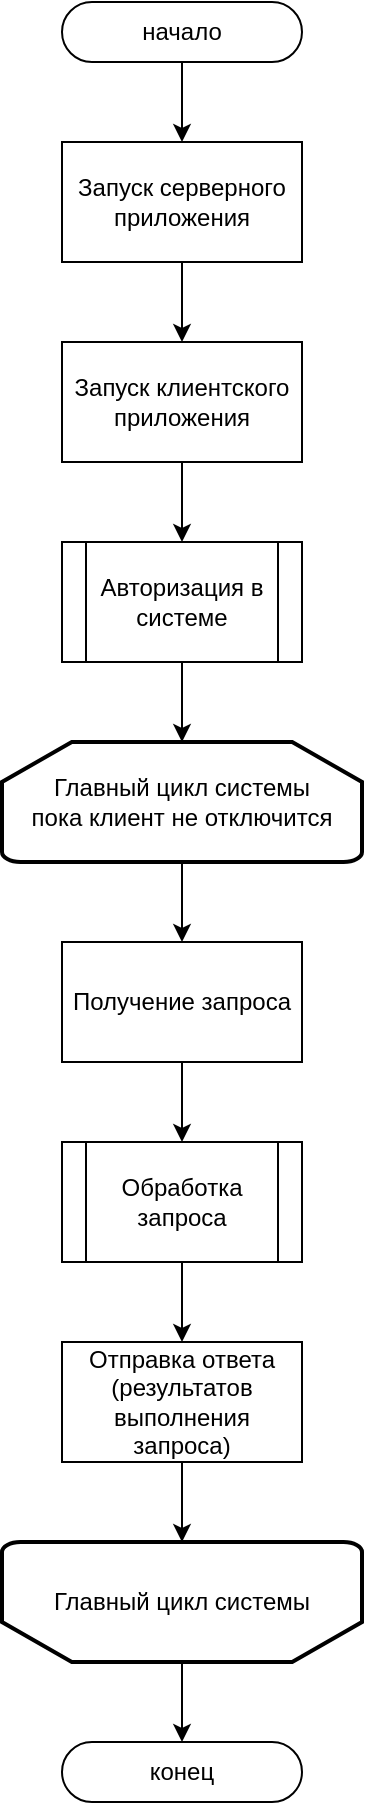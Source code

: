 <mxfile version="27.0.9" pages="3">
  <diagram name="1" id="6I5VTatfKLzJEhaPu0ef">
    <mxGraphModel dx="758" dy="1172" grid="1" gridSize="10" guides="1" tooltips="1" connect="1" arrows="1" fold="1" page="1" pageScale="1" pageWidth="850" pageHeight="1100" math="0" shadow="0">
      <root>
        <mxCell id="0" />
        <mxCell id="1" parent="0" />
        <mxCell id="orGmKh004Mk4oMPVxaNo-13" value="" style="edgeStyle=orthogonalEdgeStyle;rounded=0;orthogonalLoop=1;jettySize=auto;html=1;" parent="1" source="orGmKh004Mk4oMPVxaNo-1" target="orGmKh004Mk4oMPVxaNo-2" edge="1">
          <mxGeometry relative="1" as="geometry" />
        </mxCell>
        <mxCell id="orGmKh004Mk4oMPVxaNo-1" value="начало" style="rounded=1;whiteSpace=wrap;html=1;arcSize=50;" parent="1" vertex="1">
          <mxGeometry x="360" y="50" width="120" height="30" as="geometry" />
        </mxCell>
        <mxCell id="orGmKh004Mk4oMPVxaNo-14" value="" style="edgeStyle=orthogonalEdgeStyle;rounded=0;orthogonalLoop=1;jettySize=auto;html=1;" parent="1" source="orGmKh004Mk4oMPVxaNo-2" target="orGmKh004Mk4oMPVxaNo-3" edge="1">
          <mxGeometry relative="1" as="geometry" />
        </mxCell>
        <mxCell id="orGmKh004Mk4oMPVxaNo-2" value="Запуск серверного приложения" style="rounded=0;whiteSpace=wrap;html=1;" parent="1" vertex="1">
          <mxGeometry x="360" y="120" width="120" height="60" as="geometry" />
        </mxCell>
        <mxCell id="orGmKh004Mk4oMPVxaNo-15" value="" style="edgeStyle=orthogonalEdgeStyle;rounded=0;orthogonalLoop=1;jettySize=auto;html=1;" parent="1" source="orGmKh004Mk4oMPVxaNo-3" target="orGmKh004Mk4oMPVxaNo-5" edge="1">
          <mxGeometry relative="1" as="geometry" />
        </mxCell>
        <mxCell id="orGmKh004Mk4oMPVxaNo-3" value="Запуск клиентского приложения" style="rounded=0;whiteSpace=wrap;html=1;" parent="1" vertex="1">
          <mxGeometry x="360" y="220" width="120" height="60" as="geometry" />
        </mxCell>
        <mxCell id="orGmKh004Mk4oMPVxaNo-16" value="" style="edgeStyle=orthogonalEdgeStyle;rounded=0;orthogonalLoop=1;jettySize=auto;html=1;" parent="1" source="orGmKh004Mk4oMPVxaNo-5" target="orGmKh004Mk4oMPVxaNo-6" edge="1">
          <mxGeometry relative="1" as="geometry" />
        </mxCell>
        <mxCell id="orGmKh004Mk4oMPVxaNo-5" value="Авторизация в системе" style="shape=process;whiteSpace=wrap;html=1;backgroundOutline=1;" parent="1" vertex="1">
          <mxGeometry x="360" y="320" width="120" height="60" as="geometry" />
        </mxCell>
        <mxCell id="orGmKh004Mk4oMPVxaNo-17" value="" style="edgeStyle=orthogonalEdgeStyle;rounded=0;orthogonalLoop=1;jettySize=auto;html=1;" parent="1" source="orGmKh004Mk4oMPVxaNo-6" target="orGmKh004Mk4oMPVxaNo-7" edge="1">
          <mxGeometry relative="1" as="geometry" />
        </mxCell>
        <mxCell id="orGmKh004Mk4oMPVxaNo-6" value="Главный цикл системы&lt;div&gt;пока клиент не отключится&lt;/div&gt;" style="strokeWidth=2;html=1;shape=mxgraph.flowchart.loop_limit;whiteSpace=wrap;" parent="1" vertex="1">
          <mxGeometry x="330" y="420" width="180" height="60" as="geometry" />
        </mxCell>
        <mxCell id="orGmKh004Mk4oMPVxaNo-18" value="" style="edgeStyle=orthogonalEdgeStyle;rounded=0;orthogonalLoop=1;jettySize=auto;html=1;" parent="1" source="orGmKh004Mk4oMPVxaNo-7" target="orGmKh004Mk4oMPVxaNo-8" edge="1">
          <mxGeometry relative="1" as="geometry" />
        </mxCell>
        <mxCell id="orGmKh004Mk4oMPVxaNo-7" value="Получение запроса" style="rounded=0;whiteSpace=wrap;html=1;" parent="1" vertex="1">
          <mxGeometry x="360" y="520" width="120" height="60" as="geometry" />
        </mxCell>
        <mxCell id="orGmKh004Mk4oMPVxaNo-19" value="" style="edgeStyle=orthogonalEdgeStyle;rounded=0;orthogonalLoop=1;jettySize=auto;html=1;" parent="1" source="orGmKh004Mk4oMPVxaNo-8" target="orGmKh004Mk4oMPVxaNo-9" edge="1">
          <mxGeometry relative="1" as="geometry" />
        </mxCell>
        <mxCell id="orGmKh004Mk4oMPVxaNo-8" value="Обработка запроса" style="shape=process;whiteSpace=wrap;html=1;backgroundOutline=1;" parent="1" vertex="1">
          <mxGeometry x="360" y="620" width="120" height="60" as="geometry" />
        </mxCell>
        <mxCell id="orGmKh004Mk4oMPVxaNo-20" value="" style="edgeStyle=orthogonalEdgeStyle;rounded=0;orthogonalLoop=1;jettySize=auto;html=1;" parent="1" source="orGmKh004Mk4oMPVxaNo-9" target="orGmKh004Mk4oMPVxaNo-11" edge="1">
          <mxGeometry relative="1" as="geometry" />
        </mxCell>
        <mxCell id="orGmKh004Mk4oMPVxaNo-9" value="Отправка ответа (результатов выполнения запроса)" style="rounded=0;whiteSpace=wrap;html=1;" parent="1" vertex="1">
          <mxGeometry x="360" y="720" width="120" height="60" as="geometry" />
        </mxCell>
        <mxCell id="orGmKh004Mk4oMPVxaNo-10" value="" style="strokeWidth=2;html=1;shape=mxgraph.flowchart.loop_limit;whiteSpace=wrap;rotation=-180;verticalAlign=middle;" parent="1" vertex="1">
          <mxGeometry x="330" y="820" width="180" height="60" as="geometry" />
        </mxCell>
        <mxCell id="orGmKh004Mk4oMPVxaNo-21" value="" style="edgeStyle=orthogonalEdgeStyle;rounded=0;orthogonalLoop=1;jettySize=auto;html=1;" parent="1" source="orGmKh004Mk4oMPVxaNo-11" target="orGmKh004Mk4oMPVxaNo-12" edge="1">
          <mxGeometry relative="1" as="geometry" />
        </mxCell>
        <mxCell id="orGmKh004Mk4oMPVxaNo-11" value="Главный цикл системы" style="text;html=1;align=center;verticalAlign=middle;whiteSpace=wrap;rounded=0;" parent="1" vertex="1">
          <mxGeometry x="330" y="820" width="180" height="60" as="geometry" />
        </mxCell>
        <mxCell id="orGmKh004Mk4oMPVxaNo-12" value="конец" style="rounded=1;whiteSpace=wrap;html=1;arcSize=50;" parent="1" vertex="1">
          <mxGeometry x="360" y="920" width="120" height="30" as="geometry" />
        </mxCell>
      </root>
    </mxGraphModel>
  </diagram>
  <diagram name="2" id="_Zq8dwYKqj6cQqcZEp-H">
    <mxGraphModel dx="155" dy="239" grid="1" gridSize="10" guides="1" tooltips="1" connect="1" arrows="1" fold="1" page="1" pageScale="1" pageWidth="850" pageHeight="1100" math="0" shadow="0">
      <root>
        <mxCell id="kQYdIMcMyQ_vbMigzs6L-0" />
        <mxCell id="kQYdIMcMyQ_vbMigzs6L-1" parent="kQYdIMcMyQ_vbMigzs6L-0" />
        <mxCell id="Ai3vFfSPBegDpQi5J3tm-2" value="" style="edgeStyle=orthogonalEdgeStyle;rounded=0;orthogonalLoop=1;jettySize=auto;html=1;" parent="kQYdIMcMyQ_vbMigzs6L-1" source="kQYdIMcMyQ_vbMigzs6L-3" target="strbagAaxYW8DT9C4-lS-0" edge="1">
          <mxGeometry relative="1" as="geometry" />
        </mxCell>
        <mxCell id="kQYdIMcMyQ_vbMigzs6L-3" value="начало" style="rounded=1;whiteSpace=wrap;html=1;arcSize=50;" parent="kQYdIMcMyQ_vbMigzs6L-1" vertex="1">
          <mxGeometry x="360" y="50" width="120" height="30" as="geometry" />
        </mxCell>
        <mxCell id="Ai3vFfSPBegDpQi5J3tm-3" value="" style="edgeStyle=orthogonalEdgeStyle;rounded=0;orthogonalLoop=1;jettySize=auto;html=1;" parent="kQYdIMcMyQ_vbMigzs6L-1" source="strbagAaxYW8DT9C4-lS-0" target="-I8K64xeSMJFy18jfIRq-0" edge="1">
          <mxGeometry relative="1" as="geometry" />
        </mxCell>
        <mxCell id="strbagAaxYW8DT9C4-lS-0" value="Ввод имени пользователя и пароля" style="shape=parallelogram;perimeter=parallelogramPerimeter;whiteSpace=wrap;html=1;fixedSize=1;" parent="kQYdIMcMyQ_vbMigzs6L-1" vertex="1">
          <mxGeometry x="360" y="120" width="120" height="60" as="geometry" />
        </mxCell>
        <mxCell id="Ai3vFfSPBegDpQi5J3tm-4" value="" style="edgeStyle=orthogonalEdgeStyle;rounded=0;orthogonalLoop=1;jettySize=auto;html=1;" parent="kQYdIMcMyQ_vbMigzs6L-1" source="-I8K64xeSMJFy18jfIRq-0" target="-I8K64xeSMJFy18jfIRq-1" edge="1">
          <mxGeometry relative="1" as="geometry" />
        </mxCell>
        <mxCell id="-I8K64xeSMJFy18jfIRq-0" value="Отправка запроса на авторизацию" style="rounded=0;whiteSpace=wrap;html=1;" parent="kQYdIMcMyQ_vbMigzs6L-1" vertex="1">
          <mxGeometry x="360" y="220" width="120" height="60" as="geometry" />
        </mxCell>
        <mxCell id="Ai3vFfSPBegDpQi5J3tm-5" value="" style="edgeStyle=orthogonalEdgeStyle;rounded=0;orthogonalLoop=1;jettySize=auto;html=1;" parent="kQYdIMcMyQ_vbMigzs6L-1" source="-I8K64xeSMJFy18jfIRq-1" target="Ai3vFfSPBegDpQi5J3tm-0" edge="1">
          <mxGeometry relative="1" as="geometry" />
        </mxCell>
        <mxCell id="-I8K64xeSMJFy18jfIRq-1" value="Подключение к БД" style="rounded=0;whiteSpace=wrap;html=1;" parent="kQYdIMcMyQ_vbMigzs6L-1" vertex="1">
          <mxGeometry x="360" y="320" width="120" height="60" as="geometry" />
        </mxCell>
        <mxCell id="Ai3vFfSPBegDpQi5J3tm-6" value="" style="edgeStyle=orthogonalEdgeStyle;rounded=0;orthogonalLoop=1;jettySize=auto;html=1;" parent="kQYdIMcMyQ_vbMigzs6L-1" source="Ai3vFfSPBegDpQi5J3tm-0" target="Ai3vFfSPBegDpQi5J3tm-1" edge="1">
          <mxGeometry relative="1" as="geometry" />
        </mxCell>
        <mxCell id="Ai3vFfSPBegDpQi5J3tm-0" value="Отправить запрос на проверку существования пользователя" style="rounded=0;whiteSpace=wrap;html=1;" parent="kQYdIMcMyQ_vbMigzs6L-1" vertex="1">
          <mxGeometry x="360" y="420" width="120" height="60" as="geometry" />
        </mxCell>
        <mxCell id="Ai3vFfSPBegDpQi5J3tm-9" style="edgeStyle=orthogonalEdgeStyle;rounded=0;orthogonalLoop=1;jettySize=auto;html=1;entryX=0.5;entryY=0;entryDx=0;entryDy=0;" parent="kQYdIMcMyQ_vbMigzs6L-1" source="Ai3vFfSPBegDpQi5J3tm-1" target="Ai3vFfSPBegDpQi5J3tm-7" edge="1">
          <mxGeometry relative="1" as="geometry" />
        </mxCell>
        <mxCell id="Ai3vFfSPBegDpQi5J3tm-51" value="Нет" style="edgeLabel;html=1;align=center;verticalAlign=middle;resizable=0;points=[];" parent="Ai3vFfSPBegDpQi5J3tm-9" vertex="1" connectable="0">
          <mxGeometry x="-0.459" y="2" relative="1" as="geometry">
            <mxPoint y="-22" as="offset" />
          </mxGeometry>
        </mxCell>
        <mxCell id="Ai3vFfSPBegDpQi5J3tm-12" style="edgeStyle=orthogonalEdgeStyle;rounded=0;orthogonalLoop=1;jettySize=auto;html=1;entryX=0.5;entryY=0;entryDx=0;entryDy=0;" parent="kQYdIMcMyQ_vbMigzs6L-1" source="Ai3vFfSPBegDpQi5J3tm-1" target="Ai3vFfSPBegDpQi5J3tm-11" edge="1">
          <mxGeometry relative="1" as="geometry" />
        </mxCell>
        <mxCell id="Ai3vFfSPBegDpQi5J3tm-50" value="Да" style="edgeLabel;html=1;align=center;verticalAlign=middle;resizable=0;points=[];" parent="Ai3vFfSPBegDpQi5J3tm-12" vertex="1" connectable="0">
          <mxGeometry x="-0.436" y="3" relative="1" as="geometry">
            <mxPoint x="-73" y="-17" as="offset" />
          </mxGeometry>
        </mxCell>
        <mxCell id="Ai3vFfSPBegDpQi5J3tm-1" value="Пользователь существует?" style="rhombus;whiteSpace=wrap;html=1;" parent="kQYdIMcMyQ_vbMigzs6L-1" vertex="1">
          <mxGeometry x="350" y="520" width="140" height="80" as="geometry" />
        </mxCell>
        <mxCell id="Ai3vFfSPBegDpQi5J3tm-10" value="" style="edgeStyle=orthogonalEdgeStyle;rounded=0;orthogonalLoop=1;jettySize=auto;html=1;" parent="kQYdIMcMyQ_vbMigzs6L-1" source="Ai3vFfSPBegDpQi5J3tm-7" target="Ai3vFfSPBegDpQi5J3tm-8" edge="1">
          <mxGeometry relative="1" as="geometry" />
        </mxCell>
        <mxCell id="Ai3vFfSPBegDpQi5J3tm-7" value="Отправить отказ в авторизации" style="rounded=0;whiteSpace=wrap;html=1;" parent="kQYdIMcMyQ_vbMigzs6L-1" vertex="1">
          <mxGeometry x="200" y="640" width="120" height="60" as="geometry" />
        </mxCell>
        <mxCell id="Ai3vFfSPBegDpQi5J3tm-49" style="edgeStyle=orthogonalEdgeStyle;rounded=0;orthogonalLoop=1;jettySize=auto;html=1;entryX=0.5;entryY=0;entryDx=0;entryDy=0;endArrow=classic;startFill=0;endFill=1;" parent="kQYdIMcMyQ_vbMigzs6L-1" source="Ai3vFfSPBegDpQi5J3tm-8" target="Ai3vFfSPBegDpQi5J3tm-46" edge="1">
          <mxGeometry relative="1" as="geometry">
            <Array as="points">
              <mxPoint x="260" y="1410" />
              <mxPoint x="420" y="1410" />
            </Array>
          </mxGeometry>
        </mxCell>
        <mxCell id="Ai3vFfSPBegDpQi5J3tm-8" value="Отобразить уведомление об ошибке пользователю" style="rounded=0;whiteSpace=wrap;html=1;" parent="kQYdIMcMyQ_vbMigzs6L-1" vertex="1">
          <mxGeometry x="200" y="740" width="120" height="60" as="geometry" />
        </mxCell>
        <mxCell id="Ai3vFfSPBegDpQi5J3tm-14" style="edgeStyle=orthogonalEdgeStyle;rounded=0;orthogonalLoop=1;jettySize=auto;html=1;entryX=0.5;entryY=0;entryDx=0;entryDy=0;" parent="kQYdIMcMyQ_vbMigzs6L-1" source="Ai3vFfSPBegDpQi5J3tm-11" target="Ai3vFfSPBegDpQi5J3tm-13" edge="1">
          <mxGeometry relative="1" as="geometry" />
        </mxCell>
        <mxCell id="Ai3vFfSPBegDpQi5J3tm-11" value="Проверить роль пользователя" style="rounded=0;whiteSpace=wrap;html=1;" parent="kQYdIMcMyQ_vbMigzs6L-1" vertex="1">
          <mxGeometry x="680" y="640" width="120" height="60" as="geometry" />
        </mxCell>
        <mxCell id="Ai3vFfSPBegDpQi5J3tm-18" style="edgeStyle=orthogonalEdgeStyle;rounded=0;orthogonalLoop=1;jettySize=auto;html=1;endArrow=classic;startFill=0;entryX=0.5;entryY=0;entryDx=0;entryDy=0;endFill=1;" parent="kQYdIMcMyQ_vbMigzs6L-1" source="Ai3vFfSPBegDpQi5J3tm-13" edge="1" target="Ai3vFfSPBegDpQi5J3tm-31">
          <mxGeometry relative="1" as="geometry">
            <mxPoint x="580" y="880" as="targetPoint" />
            <Array as="points" />
          </mxGeometry>
        </mxCell>
        <mxCell id="Ni9wewpeEunZe29BuUnZ-6" value="Waiting" style="edgeLabel;html=1;align=center;verticalAlign=middle;resizable=0;points=[];" vertex="1" connectable="0" parent="Ai3vFfSPBegDpQi5J3tm-18">
          <mxGeometry x="0.286" y="2" relative="1" as="geometry">
            <mxPoint x="-32" y="9" as="offset" />
          </mxGeometry>
        </mxCell>
        <mxCell id="Ai3vFfSPBegDpQi5J3tm-13" value="Роль пользователя" style="rhombus;whiteSpace=wrap;html=1;" parent="kQYdIMcMyQ_vbMigzs6L-1" vertex="1">
          <mxGeometry x="665" y="740" width="150" height="100" as="geometry" />
        </mxCell>
        <mxCell id="Ai3vFfSPBegDpQi5J3tm-15" value="" style="edgeStyle=orthogonalEdgeStyle;rounded=0;orthogonalLoop=1;jettySize=auto;html=1;" parent="kQYdIMcMyQ_vbMigzs6L-1" source="Ai3vFfSPBegDpQi5J3tm-16" target="Ai3vFfSPBegDpQi5J3tm-17" edge="1">
          <mxGeometry relative="1" as="geometry" />
        </mxCell>
        <mxCell id="Ni9wewpeEunZe29BuUnZ-2" style="edgeStyle=orthogonalEdgeStyle;rounded=0;orthogonalLoop=1;jettySize=auto;html=1;startArrow=classic;startFill=1;endArrow=none;" edge="1" parent="kQYdIMcMyQ_vbMigzs6L-1" source="Ai3vFfSPBegDpQi5J3tm-16">
          <mxGeometry relative="1" as="geometry">
            <mxPoint x="420" y="880" as="targetPoint" />
          </mxGeometry>
        </mxCell>
        <mxCell id="Ni9wewpeEunZe29BuUnZ-4" value="User" style="edgeLabel;html=1;align=center;verticalAlign=middle;resizable=0;points=[];" vertex="1" connectable="0" parent="Ni9wewpeEunZe29BuUnZ-2">
          <mxGeometry x="0.181" relative="1" as="geometry">
            <mxPoint x="-20" as="offset" />
          </mxGeometry>
        </mxCell>
        <mxCell id="Ai3vFfSPBegDpQi5J3tm-16" value="Отправить разрешение в авторизации" style="rounded=0;whiteSpace=wrap;html=1;" parent="kQYdIMcMyQ_vbMigzs6L-1" vertex="1">
          <mxGeometry x="360" y="920" width="120" height="60" as="geometry" />
        </mxCell>
        <mxCell id="Ni9wewpeEunZe29BuUnZ-3" value="" style="edgeStyle=orthogonalEdgeStyle;rounded=0;orthogonalLoop=1;jettySize=auto;html=1;" edge="1" parent="kQYdIMcMyQ_vbMigzs6L-1" source="Ai3vFfSPBegDpQi5J3tm-17" target="Ai3vFfSPBegDpQi5J3tm-23">
          <mxGeometry relative="1" as="geometry" />
        </mxCell>
        <mxCell id="Ai3vFfSPBegDpQi5J3tm-17" value="Отобразить уведомление об успешной авторизации пользователю" style="rounded=0;whiteSpace=wrap;html=1;" parent="kQYdIMcMyQ_vbMigzs6L-1" vertex="1">
          <mxGeometry x="350" y="1020" width="140" height="70" as="geometry" />
        </mxCell>
        <mxCell id="Ni9wewpeEunZe29BuUnZ-17" style="edgeStyle=orthogonalEdgeStyle;rounded=0;orthogonalLoop=1;jettySize=auto;html=1;endArrow=none;startFill=0;" edge="1" parent="kQYdIMcMyQ_vbMigzs6L-1" source="Ai3vFfSPBegDpQi5J3tm-23">
          <mxGeometry relative="1" as="geometry">
            <mxPoint x="740" y="1320" as="targetPoint" />
            <Array as="points">
              <mxPoint x="420" y="1320" />
            </Array>
          </mxGeometry>
        </mxCell>
        <mxCell id="Ai3vFfSPBegDpQi5J3tm-23" value="Перейти на экран меню пользователя" style="rounded=0;whiteSpace=wrap;html=1;" parent="kQYdIMcMyQ_vbMigzs6L-1" vertex="1">
          <mxGeometry x="350" y="1130" width="140" height="70" as="geometry" />
        </mxCell>
        <mxCell id="Ai3vFfSPBegDpQi5J3tm-24" value="" style="edgeStyle=orthogonalEdgeStyle;rounded=0;orthogonalLoop=1;jettySize=auto;html=1;" parent="kQYdIMcMyQ_vbMigzs6L-1" source="Ai3vFfSPBegDpQi5J3tm-25" target="Ai3vFfSPBegDpQi5J3tm-26" edge="1">
          <mxGeometry relative="1" as="geometry" />
        </mxCell>
        <mxCell id="Ni9wewpeEunZe29BuUnZ-10" style="edgeStyle=orthogonalEdgeStyle;rounded=0;orthogonalLoop=1;jettySize=auto;html=1;endArrow=none;startFill=1;startArrow=classic;" edge="1" parent="kQYdIMcMyQ_vbMigzs6L-1" source="Ai3vFfSPBegDpQi5J3tm-25">
          <mxGeometry relative="1" as="geometry">
            <mxPoint x="580" y="880" as="targetPoint" />
          </mxGeometry>
        </mxCell>
        <mxCell id="Ni9wewpeEunZe29BuUnZ-11" value="Admin" style="edgeLabel;html=1;align=center;verticalAlign=middle;resizable=0;points=[];" vertex="1" connectable="0" parent="Ni9wewpeEunZe29BuUnZ-10">
          <mxGeometry x="0.163" y="1" relative="1" as="geometry">
            <mxPoint x="-19" as="offset" />
          </mxGeometry>
        </mxCell>
        <mxCell id="Ai3vFfSPBegDpQi5J3tm-25" value="Отправить разрешение в авторизации" style="rounded=0;whiteSpace=wrap;html=1;" parent="kQYdIMcMyQ_vbMigzs6L-1" vertex="1">
          <mxGeometry x="520" y="920" width="120" height="60" as="geometry" />
        </mxCell>
        <mxCell id="Ni9wewpeEunZe29BuUnZ-5" value="" style="edgeStyle=orthogonalEdgeStyle;rounded=0;orthogonalLoop=1;jettySize=auto;html=1;" edge="1" parent="kQYdIMcMyQ_vbMigzs6L-1" source="Ai3vFfSPBegDpQi5J3tm-26" target="Ai3vFfSPBegDpQi5J3tm-29">
          <mxGeometry relative="1" as="geometry" />
        </mxCell>
        <mxCell id="Ai3vFfSPBegDpQi5J3tm-26" value="Отобразить уведомление об успешной авторизации администратору" style="rounded=0;whiteSpace=wrap;html=1;" parent="kQYdIMcMyQ_vbMigzs6L-1" vertex="1">
          <mxGeometry x="510" y="1020" width="140" height="70" as="geometry" />
        </mxCell>
        <mxCell id="Ni9wewpeEunZe29BuUnZ-18" style="edgeStyle=orthogonalEdgeStyle;rounded=0;orthogonalLoop=1;jettySize=auto;html=1;endArrow=none;startFill=0;" edge="1" parent="kQYdIMcMyQ_vbMigzs6L-1" source="Ai3vFfSPBegDpQi5J3tm-29">
          <mxGeometry relative="1" as="geometry">
            <mxPoint x="580" y="1320" as="targetPoint" />
          </mxGeometry>
        </mxCell>
        <mxCell id="Ai3vFfSPBegDpQi5J3tm-29" value="Перейти на экран меню администратора" style="rounded=0;whiteSpace=wrap;html=1;" parent="kQYdIMcMyQ_vbMigzs6L-1" vertex="1">
          <mxGeometry x="510" y="1130" width="140" height="70" as="geometry" />
        </mxCell>
        <mxCell id="Ai3vFfSPBegDpQi5J3tm-30" value="" style="edgeStyle=orthogonalEdgeStyle;rounded=0;orthogonalLoop=1;jettySize=auto;html=1;" parent="kQYdIMcMyQ_vbMigzs6L-1" source="Ai3vFfSPBegDpQi5J3tm-31" target="Ai3vFfSPBegDpQi5J3tm-32" edge="1">
          <mxGeometry relative="1" as="geometry" />
        </mxCell>
        <mxCell id="Ai3vFfSPBegDpQi5J3tm-31" value="Отправить отказ в авторизации" style="rounded=0;whiteSpace=wrap;html=1;" parent="kQYdIMcMyQ_vbMigzs6L-1" vertex="1">
          <mxGeometry x="680" y="920" width="120" height="60" as="geometry" />
        </mxCell>
        <mxCell id="Ai3vFfSPBegDpQi5J3tm-32" value="Отобразить уведомление об ожидании подтверждения со стороны администратора" style="rounded=0;whiteSpace=wrap;html=1;" parent="kQYdIMcMyQ_vbMigzs6L-1" vertex="1">
          <mxGeometry x="665" y="1015" width="150" height="80" as="geometry" />
        </mxCell>
        <mxCell id="Ai3vFfSPBegDpQi5J3tm-36" value="" style="edgeStyle=orthogonalEdgeStyle;rounded=0;orthogonalLoop=1;jettySize=auto;html=1;" parent="kQYdIMcMyQ_vbMigzs6L-1" source="Ai3vFfSPBegDpQi5J3tm-37" target="Ai3vFfSPBegDpQi5J3tm-38" edge="1">
          <mxGeometry relative="1" as="geometry" />
        </mxCell>
        <mxCell id="Ni9wewpeEunZe29BuUnZ-12" style="edgeStyle=orthogonalEdgeStyle;rounded=0;orthogonalLoop=1;jettySize=auto;html=1;endArrow=none;startFill=1;startArrow=classic;" edge="1" parent="kQYdIMcMyQ_vbMigzs6L-1" source="Ai3vFfSPBegDpQi5J3tm-37">
          <mxGeometry relative="1" as="geometry">
            <mxPoint x="900" y="880" as="targetPoint" />
          </mxGeometry>
        </mxCell>
        <mxCell id="Ni9wewpeEunZe29BuUnZ-13" value="Blocked" style="edgeLabel;html=1;align=center;verticalAlign=middle;resizable=0;points=[];" vertex="1" connectable="0" parent="Ni9wewpeEunZe29BuUnZ-12">
          <mxGeometry x="0.031" y="-1" relative="1" as="geometry">
            <mxPoint x="-32" as="offset" />
          </mxGeometry>
        </mxCell>
        <mxCell id="Ai3vFfSPBegDpQi5J3tm-37" value="Отправить отказ в авторизации" style="rounded=0;whiteSpace=wrap;html=1;" parent="kQYdIMcMyQ_vbMigzs6L-1" vertex="1">
          <mxGeometry x="840" y="920" width="120" height="60" as="geometry" />
        </mxCell>
        <mxCell id="Ni9wewpeEunZe29BuUnZ-19" style="edgeStyle=orthogonalEdgeStyle;rounded=0;orthogonalLoop=1;jettySize=auto;html=1;endArrow=none;startFill=0;" edge="1" parent="kQYdIMcMyQ_vbMigzs6L-1" source="Ai3vFfSPBegDpQi5J3tm-38">
          <mxGeometry relative="1" as="geometry">
            <mxPoint x="740" y="1320" as="targetPoint" />
            <Array as="points">
              <mxPoint x="900" y="1320" />
            </Array>
          </mxGeometry>
        </mxCell>
        <mxCell id="Ai3vFfSPBegDpQi5J3tm-38" value="Отобразить уведомление о блокировке пользователя" style="rounded=0;whiteSpace=wrap;html=1;" parent="kQYdIMcMyQ_vbMigzs6L-1" vertex="1">
          <mxGeometry x="825" y="1025" width="150" height="60" as="geometry" />
        </mxCell>
        <mxCell id="Ni9wewpeEunZe29BuUnZ-7" value="" style="edgeStyle=orthogonalEdgeStyle;rounded=0;orthogonalLoop=1;jettySize=auto;html=1;" edge="1" parent="kQYdIMcMyQ_vbMigzs6L-1" source="Ai3vFfSPBegDpQi5J3tm-42" target="Ai3vFfSPBegDpQi5J3tm-43">
          <mxGeometry relative="1" as="geometry" />
        </mxCell>
        <mxCell id="Ni9wewpeEunZe29BuUnZ-14" style="edgeStyle=orthogonalEdgeStyle;rounded=0;orthogonalLoop=1;jettySize=auto;html=1;endArrow=none;startFill=1;startArrow=classic;" edge="1" parent="kQYdIMcMyQ_vbMigzs6L-1" source="Ai3vFfSPBegDpQi5J3tm-42">
          <mxGeometry relative="1" as="geometry">
            <mxPoint x="1060" y="880" as="targetPoint" />
          </mxGeometry>
        </mxCell>
        <mxCell id="Ni9wewpeEunZe29BuUnZ-15" value="default" style="edgeLabel;html=1;align=center;verticalAlign=middle;resizable=0;points=[];" vertex="1" connectable="0" parent="Ni9wewpeEunZe29BuUnZ-14">
          <mxGeometry x="0.312" y="3" relative="1" as="geometry">
            <mxPoint x="-27" y="6" as="offset" />
          </mxGeometry>
        </mxCell>
        <mxCell id="Ai3vFfSPBegDpQi5J3tm-42" value="Отправить отказ в авторизации" style="rounded=0;whiteSpace=wrap;html=1;" parent="kQYdIMcMyQ_vbMigzs6L-1" vertex="1">
          <mxGeometry x="1000" y="920" width="120" height="60" as="geometry" />
        </mxCell>
        <mxCell id="Ni9wewpeEunZe29BuUnZ-20" style="edgeStyle=orthogonalEdgeStyle;rounded=0;orthogonalLoop=1;jettySize=auto;html=1;endArrow=none;endFill=1;startFill=0;" edge="1" parent="kQYdIMcMyQ_vbMigzs6L-1" source="Ai3vFfSPBegDpQi5J3tm-43">
          <mxGeometry relative="1" as="geometry">
            <mxPoint x="900" y="1320" as="targetPoint" />
            <Array as="points">
              <mxPoint x="1060" y="1320" />
            </Array>
          </mxGeometry>
        </mxCell>
        <mxCell id="Ai3vFfSPBegDpQi5J3tm-43" value="Отобразить уведомление об ошибке" style="rounded=0;whiteSpace=wrap;html=1;" parent="kQYdIMcMyQ_vbMigzs6L-1" vertex="1">
          <mxGeometry x="985" y="1025" width="150" height="60" as="geometry" />
        </mxCell>
        <mxCell id="Ai3vFfSPBegDpQi5J3tm-46" value="конец" style="rounded=1;whiteSpace=wrap;html=1;arcSize=50;" parent="kQYdIMcMyQ_vbMigzs6L-1" vertex="1">
          <mxGeometry x="360" y="1450" width="120" height="30" as="geometry" />
        </mxCell>
        <mxCell id="Ni9wewpeEunZe29BuUnZ-1" value="" style="endArrow=none;html=1;rounded=0;" edge="1" parent="kQYdIMcMyQ_vbMigzs6L-1">
          <mxGeometry width="50" height="50" relative="1" as="geometry">
            <mxPoint x="420" y="880" as="sourcePoint" />
            <mxPoint x="1060" y="880" as="targetPoint" />
          </mxGeometry>
        </mxCell>
        <mxCell id="Ni9wewpeEunZe29BuUnZ-16" style="edgeStyle=orthogonalEdgeStyle;rounded=0;orthogonalLoop=1;jettySize=auto;html=1;endArrow=none;startFill=0;exitX=0.5;exitY=1;exitDx=0;exitDy=0;" edge="1" parent="kQYdIMcMyQ_vbMigzs6L-1" source="Ai3vFfSPBegDpQi5J3tm-32">
          <mxGeometry relative="1" as="geometry">
            <mxPoint x="755" y="1095" as="sourcePoint" />
            <mxPoint x="420" y="1420" as="targetPoint" />
            <Array as="points">
              <mxPoint x="740" y="1420" />
              <mxPoint x="425" y="1420" />
            </Array>
          </mxGeometry>
        </mxCell>
      </root>
    </mxGraphModel>
  </diagram>
  <diagram name="3" id="pbGlbWBn96q_le84FqIi">
    <mxGraphModel dx="948" dy="1465" grid="1" gridSize="10" guides="1" tooltips="1" connect="1" arrows="1" fold="1" page="1" pageScale="1" pageWidth="850" pageHeight="1100" math="0" shadow="0">
      <root>
        <mxCell id="HKM0vCt-vOBULifc1-FC-0" />
        <mxCell id="HKM0vCt-vOBULifc1-FC-1" parent="HKM0vCt-vOBULifc1-FC-0" />
        <mxCell id="HKM0vCt-vOBULifc1-FC-2" value="" style="edgeStyle=orthogonalEdgeStyle;rounded=0;orthogonalLoop=1;jettySize=auto;html=1;" edge="1" parent="HKM0vCt-vOBULifc1-FC-1" source="HKM0vCt-vOBULifc1-FC-3" target="HKM0vCt-vOBULifc1-FC-5">
          <mxGeometry relative="1" as="geometry" />
        </mxCell>
        <mxCell id="HKM0vCt-vOBULifc1-FC-3" value="начало" style="rounded=1;whiteSpace=wrap;html=1;arcSize=50;" vertex="1" parent="HKM0vCt-vOBULifc1-FC-1">
          <mxGeometry x="360" y="50" width="120" height="30" as="geometry" />
        </mxCell>
        <mxCell id="HKM0vCt-vOBULifc1-FC-4" value="" style="edgeStyle=orthogonalEdgeStyle;rounded=0;orthogonalLoop=1;jettySize=auto;html=1;" edge="1" parent="HKM0vCt-vOBULifc1-FC-1" source="HKM0vCt-vOBULifc1-FC-5" target="HKM0vCt-vOBULifc1-FC-7">
          <mxGeometry relative="1" as="geometry" />
        </mxCell>
        <mxCell id="HKM0vCt-vOBULifc1-FC-5" value="Ввод данных, необходимых для покупки акций" style="shape=parallelogram;perimeter=parallelogramPerimeter;whiteSpace=wrap;html=1;fixedSize=1;" vertex="1" parent="HKM0vCt-vOBULifc1-FC-1">
          <mxGeometry x="360" y="120" width="120" height="60" as="geometry" />
        </mxCell>
        <mxCell id="HKM0vCt-vOBULifc1-FC-6" value="" style="edgeStyle=orthogonalEdgeStyle;rounded=0;orthogonalLoop=1;jettySize=auto;html=1;" edge="1" parent="HKM0vCt-vOBULifc1-FC-1" source="HKM0vCt-vOBULifc1-FC-7" target="HKM0vCt-vOBULifc1-FC-9">
          <mxGeometry relative="1" as="geometry" />
        </mxCell>
        <mxCell id="HKM0vCt-vOBULifc1-FC-7" value="Отправка запроса на покупку акций" style="rounded=0;whiteSpace=wrap;html=1;" vertex="1" parent="HKM0vCt-vOBULifc1-FC-1">
          <mxGeometry x="360" y="220" width="120" height="60" as="geometry" />
        </mxCell>
        <mxCell id="HKM0vCt-vOBULifc1-FC-8" value="" style="edgeStyle=orthogonalEdgeStyle;rounded=0;orthogonalLoop=1;jettySize=auto;html=1;" edge="1" parent="HKM0vCt-vOBULifc1-FC-1" source="HKM0vCt-vOBULifc1-FC-9" target="HKM0vCt-vOBULifc1-FC-11">
          <mxGeometry relative="1" as="geometry" />
        </mxCell>
        <mxCell id="HKM0vCt-vOBULifc1-FC-9" value="Подключение к БД" style="rounded=0;whiteSpace=wrap;html=1;" vertex="1" parent="HKM0vCt-vOBULifc1-FC-1">
          <mxGeometry x="360" y="320" width="120" height="60" as="geometry" />
        </mxCell>
        <mxCell id="HKM0vCt-vOBULifc1-FC-10" value="" style="edgeStyle=orthogonalEdgeStyle;rounded=0;orthogonalLoop=1;jettySize=auto;html=1;" edge="1" parent="HKM0vCt-vOBULifc1-FC-1" source="HKM0vCt-vOBULifc1-FC-11" target="HKM0vCt-vOBULifc1-FC-16">
          <mxGeometry relative="1" as="geometry" />
        </mxCell>
        <mxCell id="HKM0vCt-vOBULifc1-FC-11" value="Проверить верность транзакции" style="rounded=0;whiteSpace=wrap;html=1;" vertex="1" parent="HKM0vCt-vOBULifc1-FC-1">
          <mxGeometry x="360" y="420" width="120" height="60" as="geometry" />
        </mxCell>
        <mxCell id="HKM0vCt-vOBULifc1-FC-12" style="edgeStyle=orthogonalEdgeStyle;rounded=0;orthogonalLoop=1;jettySize=auto;html=1;entryX=0.5;entryY=0;entryDx=0;entryDy=0;" edge="1" parent="HKM0vCt-vOBULifc1-FC-1" source="HKM0vCt-vOBULifc1-FC-16" target="HKM0vCt-vOBULifc1-FC-18">
          <mxGeometry relative="1" as="geometry">
            <Array as="points">
              <mxPoint x="270" y="570" />
            </Array>
          </mxGeometry>
        </mxCell>
        <mxCell id="HKM0vCt-vOBULifc1-FC-13" value="Нет" style="edgeLabel;html=1;align=center;verticalAlign=middle;resizable=0;points=[];" vertex="1" connectable="0" parent="HKM0vCt-vOBULifc1-FC-12">
          <mxGeometry x="-0.459" y="2" relative="1" as="geometry">
            <mxPoint x="28" y="-43" as="offset" />
          </mxGeometry>
        </mxCell>
        <mxCell id="HKM0vCt-vOBULifc1-FC-14" style="edgeStyle=orthogonalEdgeStyle;rounded=0;orthogonalLoop=1;jettySize=auto;html=1;entryX=0.5;entryY=0;entryDx=0;entryDy=0;" edge="1" parent="HKM0vCt-vOBULifc1-FC-1" source="HKM0vCt-vOBULifc1-FC-16" target="HKM0vCt-vOBULifc1-FC-22">
          <mxGeometry relative="1" as="geometry" />
        </mxCell>
        <mxCell id="HKM0vCt-vOBULifc1-FC-15" value="Да" style="edgeLabel;html=1;align=center;verticalAlign=middle;resizable=0;points=[];" vertex="1" connectable="0" parent="HKM0vCt-vOBULifc1-FC-14">
          <mxGeometry x="-0.436" y="3" relative="1" as="geometry">
            <mxPoint x="-8" y="-17" as="offset" />
          </mxGeometry>
        </mxCell>
        <mxCell id="HKM0vCt-vOBULifc1-FC-16" value="Достаточно ли&lt;div&gt;в системе свободных для&lt;div&gt;покупки акций?&lt;/div&gt;&lt;/div&gt;" style="rhombus;whiteSpace=wrap;html=1;" vertex="1" parent="HKM0vCt-vOBULifc1-FC-1">
          <mxGeometry x="330" y="520" width="180" height="100" as="geometry" />
        </mxCell>
        <mxCell id="HKM0vCt-vOBULifc1-FC-17" value="" style="edgeStyle=orthogonalEdgeStyle;rounded=0;orthogonalLoop=1;jettySize=auto;html=1;" edge="1" parent="HKM0vCt-vOBULifc1-FC-1" source="HKM0vCt-vOBULifc1-FC-18" target="HKM0vCt-vOBULifc1-FC-20">
          <mxGeometry relative="1" as="geometry" />
        </mxCell>
        <mxCell id="HKM0vCt-vOBULifc1-FC-18" value="Отправить отказ в покупке" style="rounded=0;whiteSpace=wrap;html=1;" vertex="1" parent="HKM0vCt-vOBULifc1-FC-1">
          <mxGeometry x="210" y="820" width="120" height="60" as="geometry" />
        </mxCell>
        <mxCell id="HKM0vCt-vOBULifc1-FC-19" style="edgeStyle=orthogonalEdgeStyle;rounded=0;orthogonalLoop=1;jettySize=auto;html=1;entryX=0.5;entryY=0;entryDx=0;entryDy=0;" edge="1" parent="HKM0vCt-vOBULifc1-FC-1" source="HKM0vCt-vOBULifc1-FC-20" target="HKM0vCt-vOBULifc1-FC-59">
          <mxGeometry relative="1" as="geometry">
            <Array as="points">
              <mxPoint x="260" y="1190" />
              <mxPoint x="420" y="1190" />
            </Array>
          </mxGeometry>
        </mxCell>
        <mxCell id="HKM0vCt-vOBULifc1-FC-20" value="Отобразить уведомление об ошибке пользователю" style="rounded=0;whiteSpace=wrap;html=1;" vertex="1" parent="HKM0vCt-vOBULifc1-FC-1">
          <mxGeometry x="210" y="920" width="120" height="60" as="geometry" />
        </mxCell>
        <mxCell id="HKM0vCt-vOBULifc1-FC-21" style="edgeStyle=orthogonalEdgeStyle;rounded=0;orthogonalLoop=1;jettySize=auto;html=1;entryX=0.5;entryY=0;entryDx=0;entryDy=0;" edge="1" parent="HKM0vCt-vOBULifc1-FC-1" source="HKM0vCt-vOBULifc1-FC-22">
          <mxGeometry relative="1" as="geometry">
            <mxPoint x="610" y="750" as="targetPoint" />
          </mxGeometry>
        </mxCell>
        <mxCell id="HKM0vCt-vOBULifc1-FC-22" value="Проверить баланс пользователя" style="rounded=0;whiteSpace=wrap;html=1;" vertex="1" parent="HKM0vCt-vOBULifc1-FC-1">
          <mxGeometry x="550" y="650" width="120" height="60" as="geometry" />
        </mxCell>
        <mxCell id="HKM0vCt-vOBULifc1-FC-59" value="конец" style="rounded=1;whiteSpace=wrap;html=1;arcSize=50;" vertex="1" parent="HKM0vCt-vOBULifc1-FC-1">
          <mxGeometry x="360" y="1250" width="120" height="30" as="geometry" />
        </mxCell>
        <mxCell id="kVf_2Ggjs7cjOdCB4I6f-3" style="edgeStyle=orthogonalEdgeStyle;rounded=0;orthogonalLoop=1;jettySize=auto;html=1;entryX=0.5;entryY=0;entryDx=0;entryDy=0;" edge="1" parent="HKM0vCt-vOBULifc1-FC-1" source="kVf_2Ggjs7cjOdCB4I6f-1" target="HKM0vCt-vOBULifc1-FC-18">
          <mxGeometry relative="1" as="geometry" />
        </mxCell>
        <mxCell id="kVf_2Ggjs7cjOdCB4I6f-7" style="edgeStyle=orthogonalEdgeStyle;rounded=0;orthogonalLoop=1;jettySize=auto;html=1;entryX=0.5;entryY=0;entryDx=0;entryDy=0;" edge="1" parent="HKM0vCt-vOBULifc1-FC-1" source="kVf_2Ggjs7cjOdCB4I6f-1" target="kVf_2Ggjs7cjOdCB4I6f-5">
          <mxGeometry relative="1" as="geometry" />
        </mxCell>
        <mxCell id="kVf_2Ggjs7cjOdCB4I6f-1" value="Достаточно ли&lt;div&gt;средств&amp;nbsp;&lt;span style=&quot;background-color: transparent; color: light-dark(rgb(0, 0, 0), rgb(255, 255, 255));&quot;&gt;на&amp;nbsp;&lt;/span&gt;&lt;span style=&quot;background-color: transparent; color: light-dark(rgb(0, 0, 0), rgb(255, 255, 255));&quot;&gt;балансе&lt;/span&gt;&lt;/div&gt;&lt;div&gt;&lt;div&gt;пользователя?&lt;/div&gt;&lt;/div&gt;" style="rhombus;whiteSpace=wrap;html=1;" vertex="1" parent="HKM0vCt-vOBULifc1-FC-1">
          <mxGeometry x="520" y="750" width="180" height="100" as="geometry" />
        </mxCell>
        <mxCell id="kVf_2Ggjs7cjOdCB4I6f-4" value="Нет" style="edgeLabel;html=1;align=center;verticalAlign=middle;resizable=0;points=[];" vertex="1" connectable="0" parent="HKM0vCt-vOBULifc1-FC-1">
          <mxGeometry x="410" y="600.002" as="geometry">
            <mxPoint x="272" y="179" as="offset" />
          </mxGeometry>
        </mxCell>
        <mxCell id="376mEc4Xbfq_qZDrMjaU-2" value="" style="edgeStyle=orthogonalEdgeStyle;rounded=0;orthogonalLoop=1;jettySize=auto;html=1;" edge="1" parent="HKM0vCt-vOBULifc1-FC-1" source="kVf_2Ggjs7cjOdCB4I6f-5" target="376mEc4Xbfq_qZDrMjaU-0">
          <mxGeometry relative="1" as="geometry" />
        </mxCell>
        <mxCell id="kVf_2Ggjs7cjOdCB4I6f-5" value="Отправить разрешение на покупку" style="rounded=0;whiteSpace=wrap;html=1;" vertex="1" parent="HKM0vCt-vOBULifc1-FC-1">
          <mxGeometry x="740" y="830" width="120" height="60" as="geometry" />
        </mxCell>
        <mxCell id="376mEc4Xbfq_qZDrMjaU-5" style="edgeStyle=orthogonalEdgeStyle;rounded=0;orthogonalLoop=1;jettySize=auto;html=1;entryX=0.5;entryY=0;entryDx=0;entryDy=0;" edge="1" parent="HKM0vCt-vOBULifc1-FC-1" source="kVf_2Ggjs7cjOdCB4I6f-6" target="HKM0vCt-vOBULifc1-FC-59">
          <mxGeometry relative="1" as="geometry">
            <Array as="points">
              <mxPoint x="800" y="1210" />
              <mxPoint x="420" y="1210" />
            </Array>
          </mxGeometry>
        </mxCell>
        <mxCell id="kVf_2Ggjs7cjOdCB4I6f-6" value="Отобразить уведомление о покупке пользователю" style="rounded=0;whiteSpace=wrap;html=1;" vertex="1" parent="HKM0vCt-vOBULifc1-FC-1">
          <mxGeometry x="740" y="1130" width="120" height="60" as="geometry" />
        </mxCell>
        <mxCell id="376mEc4Xbfq_qZDrMjaU-3" value="" style="edgeStyle=orthogonalEdgeStyle;rounded=0;orthogonalLoop=1;jettySize=auto;html=1;" edge="1" parent="HKM0vCt-vOBULifc1-FC-1" source="376mEc4Xbfq_qZDrMjaU-0" target="376mEc4Xbfq_qZDrMjaU-1">
          <mxGeometry relative="1" as="geometry" />
        </mxCell>
        <mxCell id="376mEc4Xbfq_qZDrMjaU-0" value="Обновить баланс" style="rounded=0;whiteSpace=wrap;html=1;" vertex="1" parent="HKM0vCt-vOBULifc1-FC-1">
          <mxGeometry x="740" y="930" width="120" height="60" as="geometry" />
        </mxCell>
        <mxCell id="376mEc4Xbfq_qZDrMjaU-4" value="" style="edgeStyle=orthogonalEdgeStyle;rounded=0;orthogonalLoop=1;jettySize=auto;html=1;" edge="1" parent="HKM0vCt-vOBULifc1-FC-1" source="376mEc4Xbfq_qZDrMjaU-1" target="kVf_2Ggjs7cjOdCB4I6f-6">
          <mxGeometry relative="1" as="geometry" />
        </mxCell>
        <mxCell id="376mEc4Xbfq_qZDrMjaU-1" value="Обновить портфолио" style="rounded=0;whiteSpace=wrap;html=1;" vertex="1" parent="HKM0vCt-vOBULifc1-FC-1">
          <mxGeometry x="740" y="1030" width="120" height="60" as="geometry" />
        </mxCell>
      </root>
    </mxGraphModel>
  </diagram>
</mxfile>
